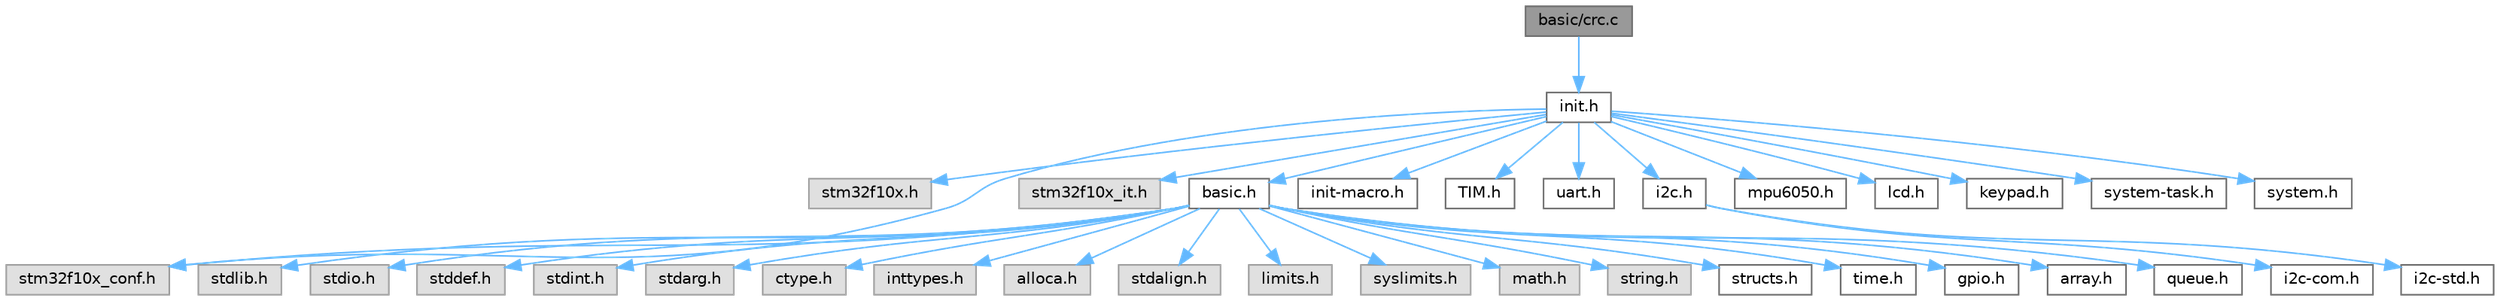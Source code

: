 digraph "basic/crc.c"
{
 // LATEX_PDF_SIZE
  bgcolor="transparent";
  edge [fontname=Helvetica,fontsize=10,labelfontname=Helvetica,labelfontsize=10];
  node [fontname=Helvetica,fontsize=10,shape=box,height=0.2,width=0.4];
  Node1 [label="basic/crc.c",height=0.2,width=0.4,color="gray40", fillcolor="grey60", style="filled", fontcolor="black",tooltip=" "];
  Node1 -> Node2 [color="steelblue1",style="solid"];
  Node2 [label="init.h",height=0.2,width=0.4,color="grey40", fillcolor="white", style="filled",URL="$init_8h.html",tooltip=" "];
  Node2 -> Node3 [color="steelblue1",style="solid"];
  Node3 [label="stm32f10x.h",height=0.2,width=0.4,color="grey60", fillcolor="#E0E0E0", style="filled",tooltip=" "];
  Node2 -> Node4 [color="steelblue1",style="solid"];
  Node4 [label="stm32f10x_conf.h",height=0.2,width=0.4,color="grey60", fillcolor="#E0E0E0", style="filled",tooltip=" "];
  Node2 -> Node5 [color="steelblue1",style="solid"];
  Node5 [label="stm32f10x_it.h",height=0.2,width=0.4,color="grey60", fillcolor="#E0E0E0", style="filled",tooltip=" "];
  Node2 -> Node6 [color="steelblue1",style="solid"];
  Node6 [label="basic.h",height=0.2,width=0.4,color="grey40", fillcolor="white", style="filled",URL="$basic_8h.html",tooltip=" "];
  Node6 -> Node4 [color="steelblue1",style="solid"];
  Node6 -> Node7 [color="steelblue1",style="solid"];
  Node7 [label="stdlib.h",height=0.2,width=0.4,color="grey60", fillcolor="#E0E0E0", style="filled",tooltip=" "];
  Node6 -> Node8 [color="steelblue1",style="solid"];
  Node8 [label="stdio.h",height=0.2,width=0.4,color="grey60", fillcolor="#E0E0E0", style="filled",tooltip=" "];
  Node6 -> Node9 [color="steelblue1",style="solid"];
  Node9 [label="stddef.h",height=0.2,width=0.4,color="grey60", fillcolor="#E0E0E0", style="filled",tooltip=" "];
  Node6 -> Node10 [color="steelblue1",style="solid"];
  Node10 [label="stdint.h",height=0.2,width=0.4,color="grey60", fillcolor="#E0E0E0", style="filled",tooltip=" "];
  Node6 -> Node11 [color="steelblue1",style="solid"];
  Node11 [label="stdarg.h",height=0.2,width=0.4,color="grey60", fillcolor="#E0E0E0", style="filled",tooltip=" "];
  Node6 -> Node12 [color="steelblue1",style="solid"];
  Node12 [label="ctype.h",height=0.2,width=0.4,color="grey60", fillcolor="#E0E0E0", style="filled",tooltip=" "];
  Node6 -> Node13 [color="steelblue1",style="solid"];
  Node13 [label="inttypes.h",height=0.2,width=0.4,color="grey60", fillcolor="#E0E0E0", style="filled",tooltip=" "];
  Node6 -> Node14 [color="steelblue1",style="solid"];
  Node14 [label="alloca.h",height=0.2,width=0.4,color="grey60", fillcolor="#E0E0E0", style="filled",tooltip=" "];
  Node6 -> Node15 [color="steelblue1",style="solid"];
  Node15 [label="stdalign.h",height=0.2,width=0.4,color="grey60", fillcolor="#E0E0E0", style="filled",tooltip=" "];
  Node6 -> Node16 [color="steelblue1",style="solid"];
  Node16 [label="limits.h",height=0.2,width=0.4,color="grey60", fillcolor="#E0E0E0", style="filled",tooltip=" "];
  Node6 -> Node17 [color="steelblue1",style="solid"];
  Node17 [label="syslimits.h",height=0.2,width=0.4,color="grey60", fillcolor="#E0E0E0", style="filled",tooltip=" "];
  Node6 -> Node18 [color="steelblue1",style="solid"];
  Node18 [label="math.h",height=0.2,width=0.4,color="grey60", fillcolor="#E0E0E0", style="filled",tooltip=" "];
  Node6 -> Node19 [color="steelblue1",style="solid"];
  Node19 [label="string.h",height=0.2,width=0.4,color="grey60", fillcolor="#E0E0E0", style="filled",tooltip=" "];
  Node6 -> Node20 [color="steelblue1",style="solid"];
  Node20 [label="structs.h",height=0.2,width=0.4,color="grey40", fillcolor="white", style="filled",URL="$structs_8h.html",tooltip=" "];
  Node6 -> Node21 [color="steelblue1",style="solid"];
  Node21 [label="time.h",height=0.2,width=0.4,color="grey40", fillcolor="white", style="filled",URL="$time_8h.html",tooltip=" "];
  Node6 -> Node22 [color="steelblue1",style="solid"];
  Node22 [label="gpio.h",height=0.2,width=0.4,color="grey40", fillcolor="white", style="filled",URL="$gpio_8h.html",tooltip=" "];
  Node6 -> Node23 [color="steelblue1",style="solid"];
  Node23 [label="array.h",height=0.2,width=0.4,color="grey40", fillcolor="white", style="filled",URL="$array_8h.html",tooltip=" "];
  Node6 -> Node24 [color="steelblue1",style="solid"];
  Node24 [label="queue.h",height=0.2,width=0.4,color="grey40", fillcolor="white", style="filled",URL="$queue_8h.html",tooltip=" "];
  Node2 -> Node25 [color="steelblue1",style="solid"];
  Node25 [label="init-macro.h",height=0.2,width=0.4,color="grey40", fillcolor="white", style="filled",URL="$init-macro_8h.html",tooltip=" "];
  Node2 -> Node26 [color="steelblue1",style="solid"];
  Node26 [label="TIM.h",height=0.2,width=0.4,color="grey40", fillcolor="white", style="filled",URL="$TIM_8h.html",tooltip=" "];
  Node2 -> Node27 [color="steelblue1",style="solid"];
  Node27 [label="uart.h",height=0.2,width=0.4,color="grey40", fillcolor="white", style="filled",URL="$uart_8h.html",tooltip=" "];
  Node2 -> Node28 [color="steelblue1",style="solid"];
  Node28 [label="i2c.h",height=0.2,width=0.4,color="grey40", fillcolor="white", style="filled",URL="$i2c_8h.html",tooltip=" "];
  Node28 -> Node29 [color="steelblue1",style="solid"];
  Node29 [label="i2c-com.h",height=0.2,width=0.4,color="grey40", fillcolor="white", style="filled",URL="$i2c-com_8h.html",tooltip=" "];
  Node28 -> Node30 [color="steelblue1",style="solid"];
  Node30 [label="i2c-std.h",height=0.2,width=0.4,color="grey40", fillcolor="white", style="filled",URL="$i2c-std_8h.html",tooltip=" "];
  Node2 -> Node31 [color="steelblue1",style="solid"];
  Node31 [label="mpu6050.h",height=0.2,width=0.4,color="grey40", fillcolor="white", style="filled",URL="$mpu6050_8h.html",tooltip=" "];
  Node2 -> Node32 [color="steelblue1",style="solid"];
  Node32 [label="lcd.h",height=0.2,width=0.4,color="grey40", fillcolor="white", style="filled",URL="$lcd_8h.html",tooltip=" "];
  Node2 -> Node33 [color="steelblue1",style="solid"];
  Node33 [label="keypad.h",height=0.2,width=0.4,color="grey40", fillcolor="white", style="filled",URL="$keypad_8h.html",tooltip=" "];
  Node2 -> Node34 [color="steelblue1",style="solid"];
  Node34 [label="system-task.h",height=0.2,width=0.4,color="grey40", fillcolor="white", style="filled",URL="$system-task_8h.html",tooltip=" "];
  Node2 -> Node35 [color="steelblue1",style="solid"];
  Node35 [label="system.h",height=0.2,width=0.4,color="grey40", fillcolor="white", style="filled",URL="$system_8h.html",tooltip=" "];
}
